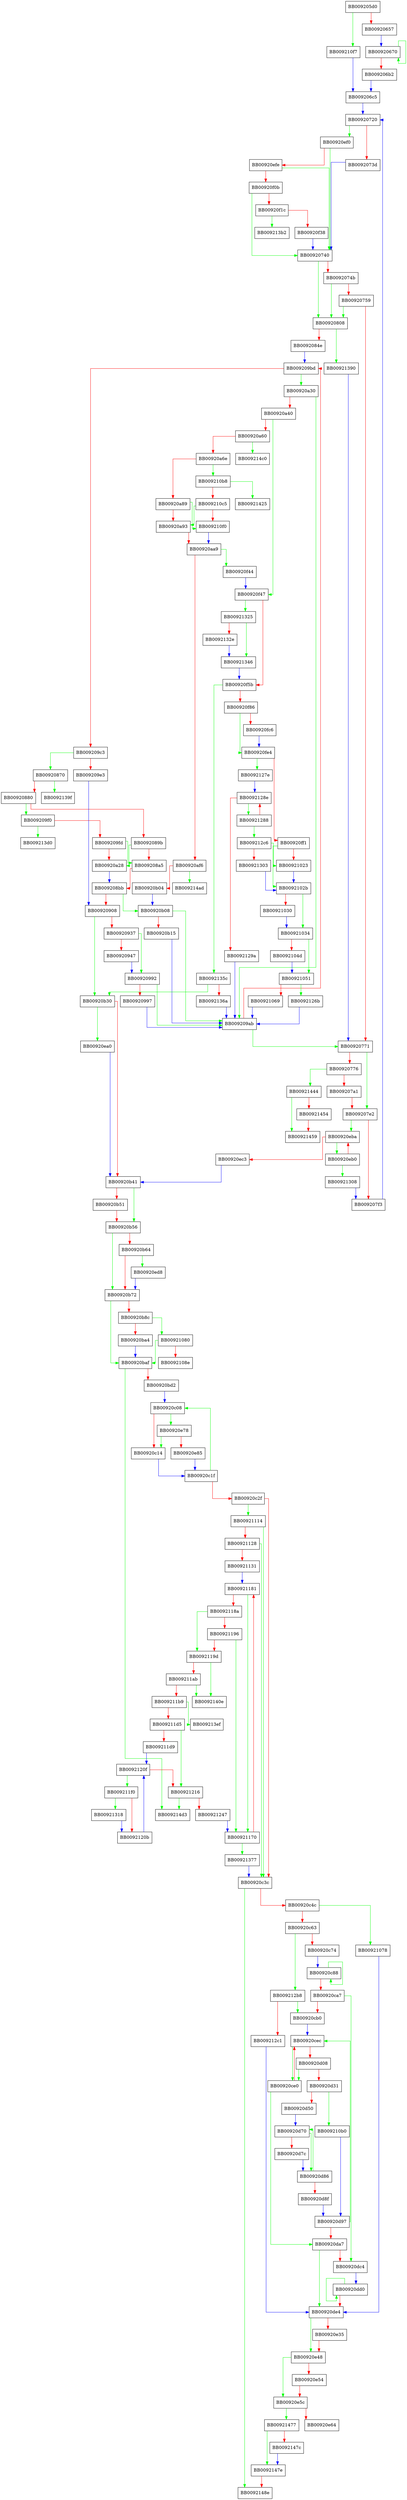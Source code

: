 digraph _dl_map_object_deps {
  node [shape="box"];
  graph [splines=ortho];
  BB009205d0 -> BB009210f7 [color="green"];
  BB009205d0 -> BB00920657 [color="red"];
  BB00920657 -> BB00920670 [color="blue"];
  BB00920670 -> BB00920670 [color="green"];
  BB00920670 -> BB009206b2 [color="red"];
  BB009206b2 -> BB009206c5 [color="blue"];
  BB009206c5 -> BB00920720 [color="blue"];
  BB00920720 -> BB00920ef0 [color="green"];
  BB00920720 -> BB0092073d [color="red"];
  BB0092073d -> BB00920740 [color="blue"];
  BB00920740 -> BB00920808 [color="green"];
  BB00920740 -> BB0092074b [color="red"];
  BB0092074b -> BB00920808 [color="green"];
  BB0092074b -> BB00920759 [color="red"];
  BB00920759 -> BB00920808 [color="green"];
  BB00920759 -> BB00920771 [color="red"];
  BB00920771 -> BB009207e2 [color="green"];
  BB00920771 -> BB00920776 [color="red"];
  BB00920776 -> BB00921444 [color="green"];
  BB00920776 -> BB009207a1 [color="red"];
  BB009207a1 -> BB009207e2 [color="red"];
  BB009207e2 -> BB00920eba [color="green"];
  BB009207e2 -> BB009207f3 [color="red"];
  BB009207f3 -> BB00920720 [color="blue"];
  BB00920808 -> BB00921390 [color="green"];
  BB00920808 -> BB0092084e [color="red"];
  BB0092084e -> BB009209bd [color="blue"];
  BB00920870 -> BB0092139f [color="green"];
  BB00920870 -> BB00920880 [color="red"];
  BB00920880 -> BB009209f0 [color="green"];
  BB00920880 -> BB0092089b [color="red"];
  BB0092089b -> BB00920a28 [color="green"];
  BB0092089b -> BB009208a5 [color="red"];
  BB009208a5 -> BB009208bb [color="red"];
  BB009208bb -> BB00920b08 [color="green"];
  BB009208bb -> BB00920908 [color="red"];
  BB00920908 -> BB00920b30 [color="green"];
  BB00920908 -> BB00920937 [color="red"];
  BB00920937 -> BB00920992 [color="green"];
  BB00920937 -> BB00920947 [color="red"];
  BB00920947 -> BB00920992 [color="blue"];
  BB00920992 -> BB009209ab [color="green"];
  BB00920992 -> BB00920997 [color="red"];
  BB00920997 -> BB009209ab [color="blue"];
  BB009209ab -> BB00920771 [color="green"];
  BB009209ab -> BB009209bd [color="red"];
  BB009209bd -> BB00920a30 [color="green"];
  BB009209bd -> BB009209c3 [color="red"];
  BB009209c3 -> BB00920870 [color="green"];
  BB009209c3 -> BB009209e3 [color="red"];
  BB009209e3 -> BB00920908 [color="blue"];
  BB009209f0 -> BB009213d0 [color="green"];
  BB009209f0 -> BB009209fd [color="red"];
  BB009209fd -> BB009208a5 [color="green"];
  BB009209fd -> BB00920a28 [color="red"];
  BB00920a28 -> BB009208bb [color="blue"];
  BB00920a30 -> BB009209ab [color="green"];
  BB00920a30 -> BB00920a40 [color="red"];
  BB00920a40 -> BB00920f47 [color="green"];
  BB00920a40 -> BB00920a60 [color="red"];
  BB00920a60 -> BB009214c0 [color="green"];
  BB00920a60 -> BB00920a6e [color="red"];
  BB00920a6e -> BB009210b8 [color="green"];
  BB00920a6e -> BB00920a89 [color="red"];
  BB00920a89 -> BB009210f0 [color="green"];
  BB00920a89 -> BB00920a93 [color="red"];
  BB00920a93 -> BB00920aa9 [color="red"];
  BB00920aa9 -> BB00920f44 [color="green"];
  BB00920aa9 -> BB00920af6 [color="red"];
  BB00920af6 -> BB009214ad [color="green"];
  BB00920af6 -> BB00920b04 [color="red"];
  BB00920b04 -> BB00920b08 [color="blue"];
  BB00920b08 -> BB009209ab [color="green"];
  BB00920b08 -> BB00920b15 [color="red"];
  BB00920b15 -> BB009209ab [color="blue"];
  BB00920b30 -> BB00920ea0 [color="green"];
  BB00920b30 -> BB00920b41 [color="red"];
  BB00920b41 -> BB00920b56 [color="green"];
  BB00920b41 -> BB00920b51 [color="red"];
  BB00920b51 -> BB00920b56 [color="red"];
  BB00920b56 -> BB00920b72 [color="green"];
  BB00920b56 -> BB00920b64 [color="red"];
  BB00920b64 -> BB00920ed8 [color="green"];
  BB00920b64 -> BB00920b72 [color="red"];
  BB00920b72 -> BB00920baf [color="green"];
  BB00920b72 -> BB00920b8c [color="red"];
  BB00920b8c -> BB00921080 [color="green"];
  BB00920b8c -> BB00920ba4 [color="red"];
  BB00920ba4 -> BB00920baf [color="blue"];
  BB00920baf -> BB009214d3 [color="green"];
  BB00920baf -> BB00920bd2 [color="red"];
  BB00920bd2 -> BB00920c08 [color="blue"];
  BB00920c08 -> BB00920e78 [color="green"];
  BB00920c08 -> BB00920c14 [color="red"];
  BB00920c14 -> BB00920c1f [color="blue"];
  BB00920c1f -> BB00920c08 [color="green"];
  BB00920c1f -> BB00920c2f [color="red"];
  BB00920c2f -> BB00921114 [color="green"];
  BB00920c2f -> BB00920c3c [color="red"];
  BB00920c3c -> BB0092148e [color="green"];
  BB00920c3c -> BB00920c4c [color="red"];
  BB00920c4c -> BB00921078 [color="green"];
  BB00920c4c -> BB00920c63 [color="red"];
  BB00920c63 -> BB009212b8 [color="green"];
  BB00920c63 -> BB00920c74 [color="red"];
  BB00920c74 -> BB00920c88 [color="blue"];
  BB00920c88 -> BB00920c88 [color="green"];
  BB00920c88 -> BB00920ca7 [color="red"];
  BB00920ca7 -> BB00920dc4 [color="green"];
  BB00920ca7 -> BB00920cb0 [color="red"];
  BB00920cb0 -> BB00920cec [color="blue"];
  BB00920ce0 -> BB00920da7 [color="green"];
  BB00920ce0 -> BB00920cec [color="red"];
  BB00920cec -> BB00920ce0 [color="green"];
  BB00920cec -> BB00920d08 [color="red"];
  BB00920d08 -> BB00920ce0 [color="green"];
  BB00920d08 -> BB00920d31 [color="red"];
  BB00920d31 -> BB009210b0 [color="green"];
  BB00920d31 -> BB00920d50 [color="red"];
  BB00920d50 -> BB00920d70 [color="blue"];
  BB00920d70 -> BB00920d86 [color="green"];
  BB00920d70 -> BB00920d7c [color="red"];
  BB00920d7c -> BB00920d86 [color="blue"];
  BB00920d86 -> BB00920d70 [color="green"];
  BB00920d86 -> BB00920d8f [color="red"];
  BB00920d8f -> BB00920d97 [color="blue"];
  BB00920d97 -> BB00920cec [color="green"];
  BB00920d97 -> BB00920da7 [color="red"];
  BB00920da7 -> BB00920de4 [color="green"];
  BB00920da7 -> BB00920dc4 [color="red"];
  BB00920dc4 -> BB00920dd0 [color="blue"];
  BB00920dd0 -> BB00920dd0 [color="green"];
  BB00920dd0 -> BB00920de4 [color="red"];
  BB00920de4 -> BB00920e48 [color="green"];
  BB00920de4 -> BB00920e35 [color="red"];
  BB00920e35 -> BB00920e48 [color="red"];
  BB00920e48 -> BB00920e5c [color="green"];
  BB00920e48 -> BB00920e54 [color="red"];
  BB00920e54 -> BB00920e5c [color="red"];
  BB00920e5c -> BB00921477 [color="green"];
  BB00920e5c -> BB00920e64 [color="red"];
  BB00920e78 -> BB00920c14 [color="green"];
  BB00920e78 -> BB00920e85 [color="red"];
  BB00920e85 -> BB00920c1f [color="blue"];
  BB00920ea0 -> BB00920b41 [color="blue"];
  BB00920eb0 -> BB00921308 [color="green"];
  BB00920eb0 -> BB00920eba [color="red"];
  BB00920eba -> BB00920eb0 [color="green"];
  BB00920eba -> BB00920ec3 [color="red"];
  BB00920ec3 -> BB00920b41 [color="blue"];
  BB00920ed8 -> BB00920b72 [color="blue"];
  BB00920ef0 -> BB00920740 [color="green"];
  BB00920ef0 -> BB00920efe [color="red"];
  BB00920efe -> BB00920740 [color="green"];
  BB00920efe -> BB00920f0b [color="red"];
  BB00920f0b -> BB00920740 [color="green"];
  BB00920f0b -> BB00920f1c [color="red"];
  BB00920f1c -> BB009213b2 [color="green"];
  BB00920f1c -> BB00920f38 [color="red"];
  BB00920f38 -> BB00920740 [color="blue"];
  BB00920f44 -> BB00920f47 [color="blue"];
  BB00920f47 -> BB00921325 [color="green"];
  BB00920f47 -> BB00920f5b [color="red"];
  BB00920f5b -> BB0092135c [color="green"];
  BB00920f5b -> BB00920f86 [color="red"];
  BB00920f86 -> BB00920fe4 [color="green"];
  BB00920f86 -> BB00920fc6 [color="red"];
  BB00920fc6 -> BB00920fe4 [color="blue"];
  BB00920fe4 -> BB0092127e [color="green"];
  BB00920fe4 -> BB00920ff1 [color="red"];
  BB00920ff1 -> BB0092102b [color="green"];
  BB00920ff1 -> BB00921023 [color="red"];
  BB00921023 -> BB0092102b [color="blue"];
  BB0092102b -> BB00921034 [color="green"];
  BB0092102b -> BB00921030 [color="red"];
  BB00921030 -> BB00921034 [color="blue"];
  BB00921034 -> BB00921051 [color="green"];
  BB00921034 -> BB0092104d [color="red"];
  BB0092104d -> BB00921051 [color="blue"];
  BB00921051 -> BB0092126b [color="green"];
  BB00921051 -> BB00921069 [color="red"];
  BB00921069 -> BB009209ab [color="blue"];
  BB00921078 -> BB00920de4 [color="blue"];
  BB00921080 -> BB00920baf [color="green"];
  BB00921080 -> BB0092108e [color="red"];
  BB009210b0 -> BB00920d97 [color="blue"];
  BB009210b8 -> BB00921425 [color="green"];
  BB009210b8 -> BB009210c5 [color="red"];
  BB009210c5 -> BB00920a93 [color="green"];
  BB009210c5 -> BB009210f0 [color="red"];
  BB009210f0 -> BB00920aa9 [color="blue"];
  BB009210f7 -> BB009206c5 [color="blue"];
  BB00921114 -> BB00920c3c [color="green"];
  BB00921114 -> BB00921128 [color="red"];
  BB00921128 -> BB00920c3c [color="green"];
  BB00921128 -> BB00921131 [color="red"];
  BB00921131 -> BB00921181 [color="blue"];
  BB00921170 -> BB00921377 [color="green"];
  BB00921170 -> BB00921181 [color="red"];
  BB00921181 -> BB00921170 [color="green"];
  BB00921181 -> BB0092118a [color="red"];
  BB0092118a -> BB0092119d [color="green"];
  BB0092118a -> BB00921196 [color="red"];
  BB00921196 -> BB00921170 [color="green"];
  BB00921196 -> BB0092119d [color="red"];
  BB0092119d -> BB0092140e [color="green"];
  BB0092119d -> BB009211ab [color="red"];
  BB009211ab -> BB0092140e [color="green"];
  BB009211ab -> BB009211b9 [color="red"];
  BB009211b9 -> BB009213ef [color="green"];
  BB009211b9 -> BB009211d5 [color="red"];
  BB009211d5 -> BB00921216 [color="green"];
  BB009211d5 -> BB009211d9 [color="red"];
  BB009211d9 -> BB0092120f [color="blue"];
  BB009211f0 -> BB00921318 [color="green"];
  BB009211f0 -> BB0092120b [color="red"];
  BB0092120b -> BB0092120f [color="blue"];
  BB0092120f -> BB009211f0 [color="green"];
  BB0092120f -> BB00921216 [color="red"];
  BB00921216 -> BB009214d3 [color="green"];
  BB00921216 -> BB00921247 [color="red"];
  BB00921247 -> BB00921170 [color="blue"];
  BB0092126b -> BB009209ab [color="blue"];
  BB0092127e -> BB0092128e [color="blue"];
  BB00921288 -> BB009212c6 [color="green"];
  BB00921288 -> BB0092128e [color="red"];
  BB0092128e -> BB00921288 [color="green"];
  BB0092128e -> BB0092129a [color="red"];
  BB0092129a -> BB009209ab [color="blue"];
  BB009212b8 -> BB00920cb0 [color="green"];
  BB009212b8 -> BB009212c1 [color="red"];
  BB009212c1 -> BB00920de4 [color="blue"];
  BB009212c6 -> BB00921023 [color="green"];
  BB009212c6 -> BB00921303 [color="red"];
  BB00921303 -> BB0092102b [color="blue"];
  BB00921308 -> BB009207f3 [color="blue"];
  BB00921318 -> BB0092120b [color="blue"];
  BB00921325 -> BB00921346 [color="green"];
  BB00921325 -> BB0092132e [color="red"];
  BB0092132e -> BB00921346 [color="blue"];
  BB00921346 -> BB00920f5b [color="blue"];
  BB0092135c -> BB00920b30 [color="green"];
  BB0092135c -> BB0092136a [color="red"];
  BB0092136a -> BB009209ab [color="blue"];
  BB00921377 -> BB00920c3c [color="blue"];
  BB00921390 -> BB00920771 [color="blue"];
  BB00921444 -> BB00921459 [color="green"];
  BB00921444 -> BB00921454 [color="red"];
  BB00921454 -> BB00921459 [color="red"];
  BB00921477 -> BB0092147e [color="green"];
  BB00921477 -> BB0092147c [color="red"];
  BB0092147c -> BB0092147e [color="blue"];
  BB0092147e -> BB0092148e [color="red"];
}